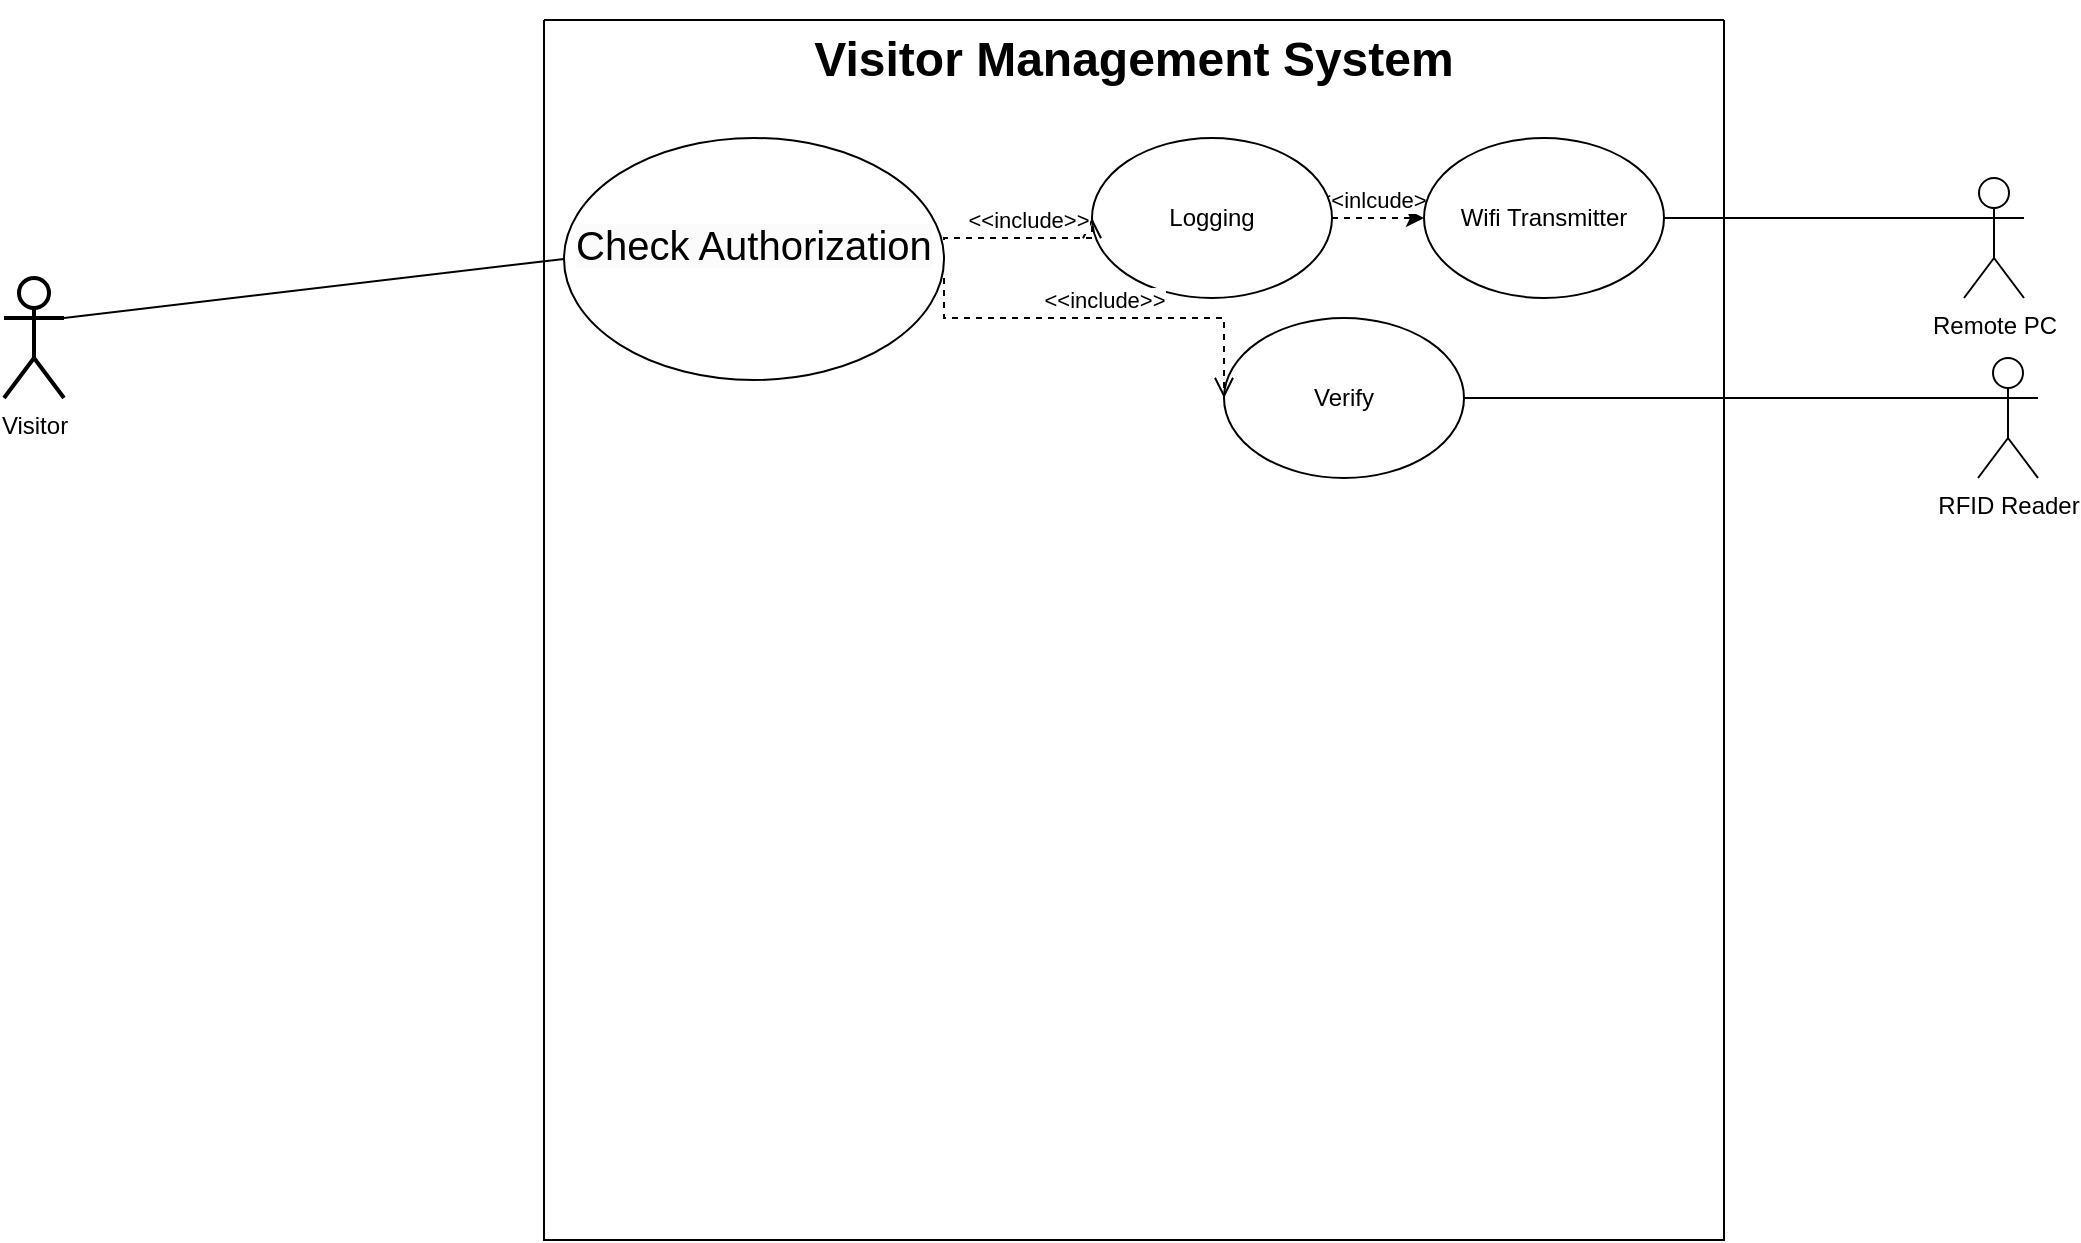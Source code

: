<mxfile version="21.1.1" type="github">
  <diagram name="Page-1" id="iEeeSzX-YQJRWRYtdSwe">
    <mxGraphModel dx="2227" dy="721" grid="1" gridSize="10" guides="1" tooltips="1" connect="1" arrows="1" fold="1" page="1" pageScale="1" pageWidth="827" pageHeight="1169" math="0" shadow="0">
      <root>
        <mxCell id="0" />
        <mxCell id="1" parent="0" />
        <mxCell id="w2PyvuTRh5ASNS8WfvtD-1" value="" style="swimlane;startSize=0;" vertex="1" parent="1">
          <mxGeometry x="80" y="91" width="590" height="610" as="geometry" />
        </mxCell>
        <mxCell id="w2PyvuTRh5ASNS8WfvtD-3" value="&lt;h1&gt;Visitor Management System&lt;/h1&gt;" style="text;html=1;strokeColor=none;fillColor=none;spacing=5;spacingTop=-20;whiteSpace=wrap;overflow=hidden;rounded=0;align=center;" vertex="1" parent="w2PyvuTRh5ASNS8WfvtD-1">
          <mxGeometry width="590" height="120" as="geometry" />
        </mxCell>
        <mxCell id="w2PyvuTRh5ASNS8WfvtD-14" value="&#xa;&lt;span style=&quot;color: rgb(0, 0, 0); font-family: Helvetica; font-size: 20px; font-style: normal; font-variant-ligatures: normal; font-variant-caps: normal; font-weight: 400; letter-spacing: normal; orphans: 2; text-align: center; text-indent: 0px; text-transform: none; widows: 2; word-spacing: 0px; -webkit-text-stroke-width: 0px; background-color: rgb(251, 251, 251); text-decoration-thickness: initial; text-decoration-style: initial; text-decoration-color: initial; float: none; display: inline !important;&quot;&gt;Check Authorization&lt;/span&gt;&#xa;&#xa;" style="ellipse;whiteSpace=wrap;html=1;" vertex="1" parent="w2PyvuTRh5ASNS8WfvtD-1">
          <mxGeometry x="10" y="59" width="190" height="121" as="geometry" />
        </mxCell>
        <mxCell id="w2PyvuTRh5ASNS8WfvtD-15" value="Verify" style="ellipse;whiteSpace=wrap;html=1;" vertex="1" parent="w2PyvuTRh5ASNS8WfvtD-1">
          <mxGeometry x="340" y="149" width="120" height="80" as="geometry" />
        </mxCell>
        <mxCell id="w2PyvuTRh5ASNS8WfvtD-39" value="&amp;lt;&amp;lt;inlcude&amp;gt;&amp;gt;" style="edgeStyle=orthogonalEdgeStyle;rounded=0;orthogonalLoop=1;jettySize=auto;html=1;dashed=1;jumpStyle=none;labelBorderColor=none;labelPosition=center;verticalLabelPosition=top;align=center;verticalAlign=bottom;" edge="1" parent="w2PyvuTRh5ASNS8WfvtD-1" source="w2PyvuTRh5ASNS8WfvtD-16" target="w2PyvuTRh5ASNS8WfvtD-35">
          <mxGeometry relative="1" as="geometry" />
        </mxCell>
        <mxCell id="w2PyvuTRh5ASNS8WfvtD-16" value="Logging" style="ellipse;whiteSpace=wrap;html=1;" vertex="1" parent="w2PyvuTRh5ASNS8WfvtD-1">
          <mxGeometry x="274" y="59" width="120" height="80" as="geometry" />
        </mxCell>
        <mxCell id="w2PyvuTRh5ASNS8WfvtD-17" value="&amp;lt;&amp;lt;include&amp;gt;&amp;gt;" style="html=1;verticalAlign=bottom;endArrow=open;dashed=1;endSize=8;edgeStyle=elbowEdgeStyle;elbow=vertical;curved=0;rounded=0;strokeWidth=1;entryX=0;entryY=0.5;entryDx=0;entryDy=0;" edge="1" parent="w2PyvuTRh5ASNS8WfvtD-1" target="w2PyvuTRh5ASNS8WfvtD-16">
          <mxGeometry relative="1" as="geometry">
            <mxPoint x="200" y="110" as="sourcePoint" />
            <mxPoint x="250" y="119" as="targetPoint" />
            <Array as="points">
              <mxPoint x="280" y="109" />
            </Array>
          </mxGeometry>
        </mxCell>
        <mxCell id="w2PyvuTRh5ASNS8WfvtD-31" value="&amp;lt;&amp;lt;include&amp;gt;&amp;gt;" style="html=1;verticalAlign=bottom;endArrow=open;dashed=1;endSize=8;edgeStyle=elbowEdgeStyle;elbow=vertical;curved=0;rounded=0;entryX=0;entryY=0.5;entryDx=0;entryDy=0;" edge="1" parent="w2PyvuTRh5ASNS8WfvtD-1" target="w2PyvuTRh5ASNS8WfvtD-15">
          <mxGeometry relative="1" as="geometry">
            <mxPoint x="200" y="129" as="sourcePoint" />
            <mxPoint x="280" y="129" as="targetPoint" />
            <Array as="points">
              <mxPoint x="270" y="149" />
            </Array>
          </mxGeometry>
        </mxCell>
        <mxCell id="w2PyvuTRh5ASNS8WfvtD-35" value="Wifi Transmitter" style="ellipse;whiteSpace=wrap;html=1;" vertex="1" parent="w2PyvuTRh5ASNS8WfvtD-1">
          <mxGeometry x="440" y="59" width="120" height="80" as="geometry" />
        </mxCell>
        <mxCell id="w2PyvuTRh5ASNS8WfvtD-2" value="Visitor" style="shape=umlActor;verticalLabelPosition=bottom;verticalAlign=top;html=1;outlineConnect=0;strokeWidth=2;" vertex="1" parent="1">
          <mxGeometry x="-190" y="220" width="30" height="60" as="geometry" />
        </mxCell>
        <mxCell id="w2PyvuTRh5ASNS8WfvtD-9" value="RFID Reader" style="shape=umlActor;verticalLabelPosition=bottom;verticalAlign=top;html=1;outlineConnect=0;" vertex="1" parent="1">
          <mxGeometry x="797" y="260" width="30" height="60" as="geometry" />
        </mxCell>
        <mxCell id="w2PyvuTRh5ASNS8WfvtD-23" value="" style="endArrow=none;html=1;rounded=0;entryX=1;entryY=0.5;entryDx=0;entryDy=0;exitX=0;exitY=0.333;exitDx=0;exitDy=0;exitPerimeter=0;" edge="1" parent="1" source="w2PyvuTRh5ASNS8WfvtD-9" target="w2PyvuTRh5ASNS8WfvtD-15">
          <mxGeometry width="50" height="50" relative="1" as="geometry">
            <mxPoint x="790" y="290" as="sourcePoint" />
            <mxPoint x="240" y="350" as="targetPoint" />
            <Array as="points" />
          </mxGeometry>
        </mxCell>
        <mxCell id="w2PyvuTRh5ASNS8WfvtD-32" value="Remote PC" style="shape=umlActor;verticalLabelPosition=bottom;verticalAlign=top;html=1;outlineConnect=0;" vertex="1" parent="1">
          <mxGeometry x="790" y="170" width="30" height="60" as="geometry" />
        </mxCell>
        <mxCell id="w2PyvuTRh5ASNS8WfvtD-41" value="" style="endArrow=none;html=1;rounded=0;exitX=1;exitY=0.333;exitDx=0;exitDy=0;exitPerimeter=0;entryX=0;entryY=0.5;entryDx=0;entryDy=0;" edge="1" parent="1" source="w2PyvuTRh5ASNS8WfvtD-2" target="w2PyvuTRh5ASNS8WfvtD-14">
          <mxGeometry width="50" height="50" relative="1" as="geometry">
            <mxPoint x="-150" y="240" as="sourcePoint" />
            <mxPoint x="-100" y="190" as="targetPoint" />
          </mxGeometry>
        </mxCell>
        <mxCell id="w2PyvuTRh5ASNS8WfvtD-43" value="" style="endArrow=none;html=1;rounded=0;exitX=1;exitY=0.5;exitDx=0;exitDy=0;entryX=0;entryY=0.333;entryDx=0;entryDy=0;entryPerimeter=0;" edge="1" parent="1" source="w2PyvuTRh5ASNS8WfvtD-35" target="w2PyvuTRh5ASNS8WfvtD-32">
          <mxGeometry width="50" height="50" relative="1" as="geometry">
            <mxPoint x="640" y="200" as="sourcePoint" />
            <mxPoint x="690" y="150" as="targetPoint" />
          </mxGeometry>
        </mxCell>
      </root>
    </mxGraphModel>
  </diagram>
</mxfile>
